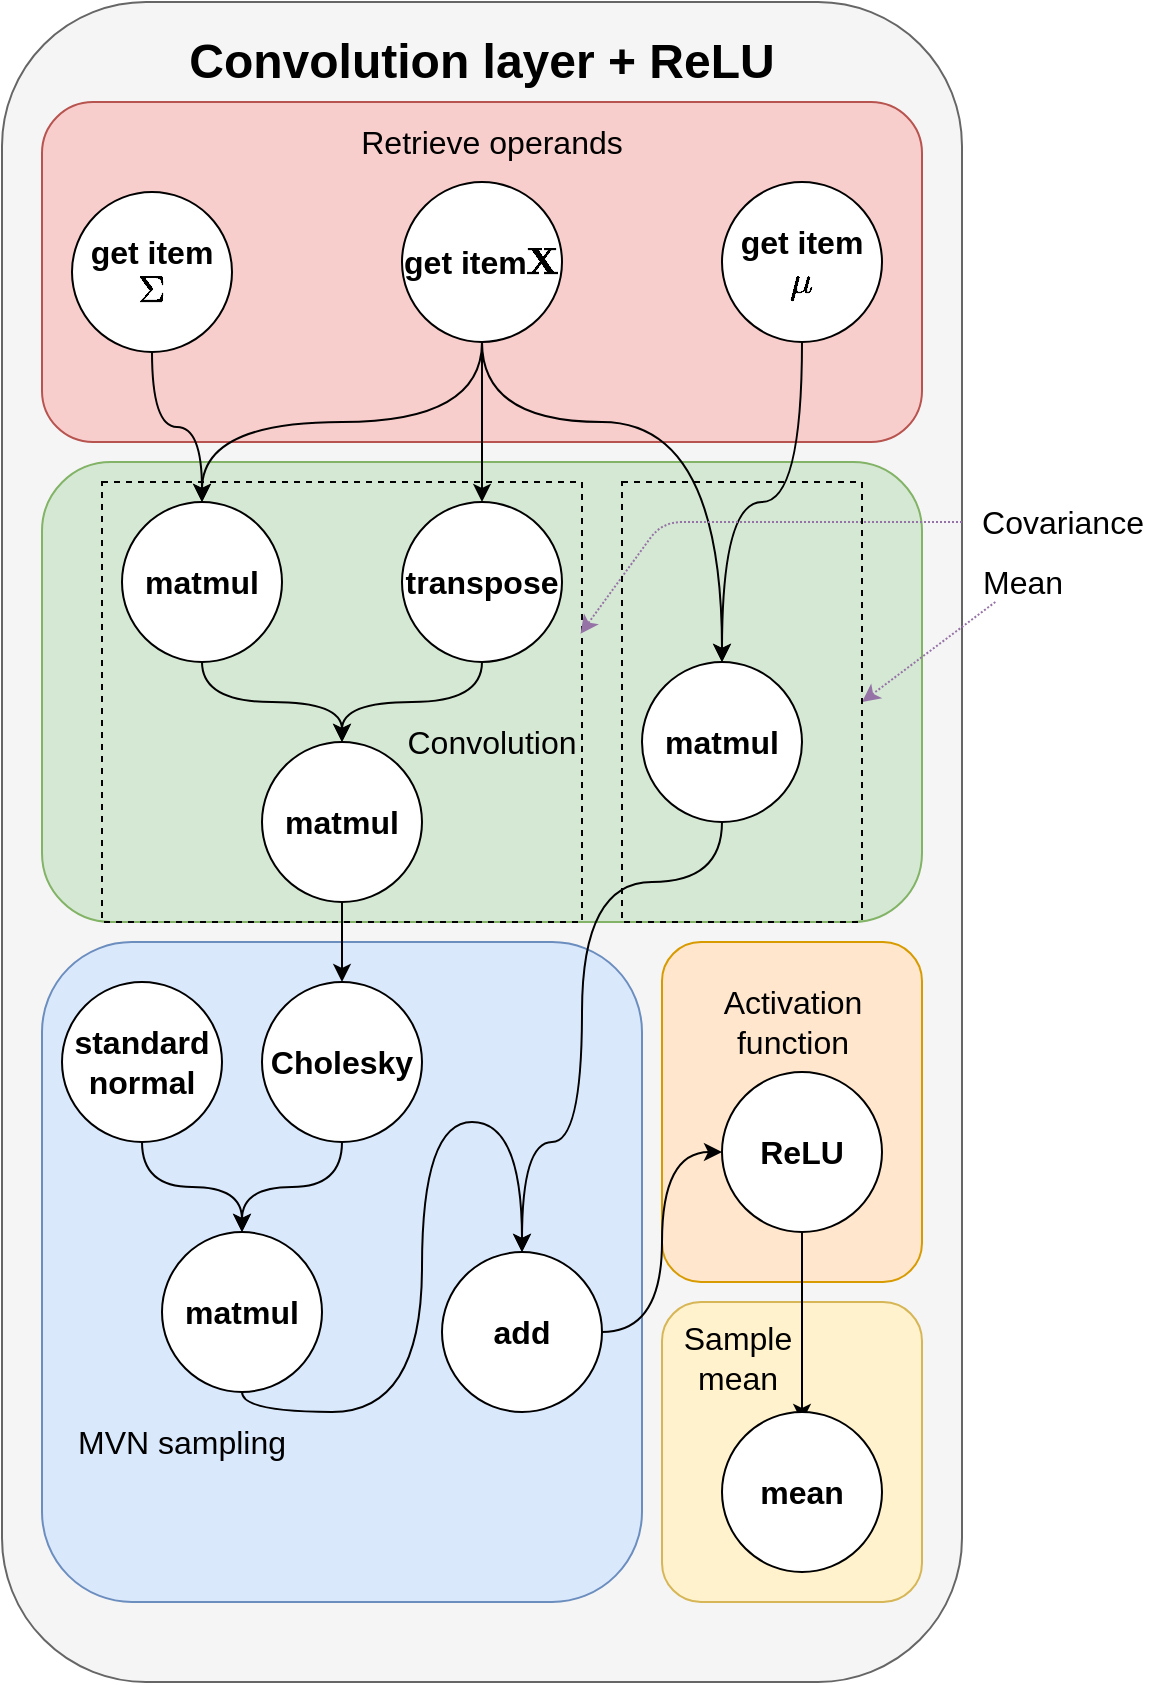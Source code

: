 <mxfile version="14.6.13" type="device"><diagram id="K1rhxBjO9J5RuhcNXmi7" name="Page-1"><mxGraphModel dx="2370" dy="1210" grid="1" gridSize="10" guides="1" tooltips="1" connect="1" arrows="1" fold="1" page="1" pageScale="1" pageWidth="850" pageHeight="1100" math="1" shadow="0"><root><mxCell id="0"/><mxCell id="1" parent="0"/><mxCell id="BGlTvo2ukTHLplxOL-Yx-60" value="" style="rounded=1;whiteSpace=wrap;html=1;fillColor=#f5f5f5;strokeColor=#666666;fontColor=#333333;" vertex="1" parent="1"><mxGeometry x="40" y="10" width="480" height="840" as="geometry"/></mxCell><mxCell id="BGlTvo2ukTHLplxOL-Yx-35" value="" style="rounded=1;whiteSpace=wrap;html=1;strokeColor=#82b366;fillColor=#d5e8d4;" vertex="1" parent="1"><mxGeometry x="60" y="240" width="440" height="230" as="geometry"/></mxCell><mxCell id="BGlTvo2ukTHLplxOL-Yx-47" value="" style="rounded=0;whiteSpace=wrap;html=1;fillColor=none;dashed=1;" vertex="1" parent="1"><mxGeometry x="90" y="250" width="240" height="220" as="geometry"/></mxCell><mxCell id="BGlTvo2ukTHLplxOL-Yx-39" value="" style="rounded=1;whiteSpace=wrap;html=1;strokeColor=#6c8ebf;fillColor=#dae8fc;" vertex="1" parent="1"><mxGeometry x="60" y="480" width="300" height="330" as="geometry"/></mxCell><mxCell id="BGlTvo2ukTHLplxOL-Yx-41" value="" style="rounded=1;whiteSpace=wrap;html=1;fillColor=#ffe6cc;strokeColor=#d79b00;" vertex="1" parent="1"><mxGeometry x="370" y="480" width="130" height="170" as="geometry"/></mxCell><mxCell id="BGlTvo2ukTHLplxOL-Yx-43" value="" style="rounded=1;whiteSpace=wrap;html=1;fillColor=#fff2cc;strokeColor=#d6b656;" vertex="1" parent="1"><mxGeometry x="370" y="660" width="130" height="150" as="geometry"/></mxCell><mxCell id="BGlTvo2ukTHLplxOL-Yx-37" value="" style="rounded=1;whiteSpace=wrap;html=1;fillColor=#f8cecc;strokeColor=#b85450;" vertex="1" parent="1"><mxGeometry x="60" y="60" width="440" height="170" as="geometry"/></mxCell><mxCell id="BGlTvo2ukTHLplxOL-Yx-3" value="" style="edgeStyle=orthogonalEdgeStyle;rounded=0;orthogonalLoop=1;jettySize=auto;html=1;curved=1;" edge="1" parent="1" source="BGlTvo2ukTHLplxOL-Yx-1" target="BGlTvo2ukTHLplxOL-Yx-2"><mxGeometry relative="1" as="geometry"/></mxCell><mxCell id="BGlTvo2ukTHLplxOL-Yx-1" value="&lt;font style=&quot;font-size: 16px&quot;&gt;&lt;b&gt;matmul&lt;/b&gt;&lt;/font&gt;" style="ellipse;whiteSpace=wrap;html=1;aspect=fixed;" vertex="1" parent="1"><mxGeometry x="100" y="260" width="80" height="80" as="geometry"/></mxCell><mxCell id="BGlTvo2ukTHLplxOL-Yx-19" style="edgeStyle=orthogonalEdgeStyle;curved=1;rounded=0;orthogonalLoop=1;jettySize=auto;html=1;exitX=0.5;exitY=1;exitDx=0;exitDy=0;" edge="1" parent="1" source="BGlTvo2ukTHLplxOL-Yx-2" target="BGlTvo2ukTHLplxOL-Yx-18"><mxGeometry relative="1" as="geometry"/></mxCell><mxCell id="BGlTvo2ukTHLplxOL-Yx-2" value="&lt;font style=&quot;font-size: 16px&quot;&gt;&lt;b&gt;matmul&lt;/b&gt;&lt;/font&gt;" style="ellipse;whiteSpace=wrap;html=1;aspect=fixed;" vertex="1" parent="1"><mxGeometry x="170" y="380" width="80" height="80" as="geometry"/></mxCell><mxCell id="BGlTvo2ukTHLplxOL-Yx-5" style="edgeStyle=orthogonalEdgeStyle;curved=1;rounded=0;orthogonalLoop=1;jettySize=auto;html=1;exitX=0.5;exitY=1;exitDx=0;exitDy=0;" edge="1" parent="1" source="BGlTvo2ukTHLplxOL-Yx-4" target="BGlTvo2ukTHLplxOL-Yx-2"><mxGeometry relative="1" as="geometry"/></mxCell><mxCell id="BGlTvo2ukTHLplxOL-Yx-4" value="&lt;font style=&quot;font-size: 16px&quot;&gt;&lt;b&gt;transpose&lt;/b&gt;&lt;/font&gt;" style="ellipse;whiteSpace=wrap;html=1;aspect=fixed;" vertex="1" parent="1"><mxGeometry x="240" y="260" width="80" height="80" as="geometry"/></mxCell><mxCell id="BGlTvo2ukTHLplxOL-Yx-10" style="edgeStyle=orthogonalEdgeStyle;curved=1;rounded=0;orthogonalLoop=1;jettySize=auto;html=1;entryX=0.5;entryY=0;entryDx=0;entryDy=0;exitX=0.5;exitY=1;exitDx=0;exitDy=0;" edge="1" parent="1" source="BGlTvo2ukTHLplxOL-Yx-6" target="BGlTvo2ukTHLplxOL-Yx-1"><mxGeometry relative="1" as="geometry"/></mxCell><mxCell id="BGlTvo2ukTHLplxOL-Yx-12" style="edgeStyle=orthogonalEdgeStyle;curved=1;rounded=0;orthogonalLoop=1;jettySize=auto;html=1;" edge="1" parent="1" source="BGlTvo2ukTHLplxOL-Yx-6" target="BGlTvo2ukTHLplxOL-Yx-4"><mxGeometry relative="1" as="geometry"/></mxCell><mxCell id="BGlTvo2ukTHLplxOL-Yx-17" style="edgeStyle=orthogonalEdgeStyle;curved=1;rounded=0;orthogonalLoop=1;jettySize=auto;html=1;exitX=0.5;exitY=1;exitDx=0;exitDy=0;entryX=0.5;entryY=0;entryDx=0;entryDy=0;" edge="1" parent="1" source="BGlTvo2ukTHLplxOL-Yx-6" target="BGlTvo2ukTHLplxOL-Yx-16"><mxGeometry relative="1" as="geometry"><mxPoint x="280" y="190" as="sourcePoint"/><Array as="points"><mxPoint x="280" y="220"/><mxPoint x="400" y="220"/></Array></mxGeometry></mxCell><mxCell id="BGlTvo2ukTHLplxOL-Yx-6" value="&lt;div style=&quot;font-size: 16px&quot;&gt;&lt;font style=&quot;font-size: 16px&quot;&gt;&lt;b&gt;get item\(\mathbf{X}\)&lt;/b&gt;&lt;/font&gt;&lt;/div&gt;" style="ellipse;whiteSpace=wrap;html=1;aspect=fixed;" vertex="1" parent="1"><mxGeometry x="240" y="100" width="80" height="80" as="geometry"/></mxCell><mxCell id="BGlTvo2ukTHLplxOL-Yx-9" style="edgeStyle=orthogonalEdgeStyle;curved=1;rounded=0;orthogonalLoop=1;jettySize=auto;html=1;" edge="1" parent="1" source="BGlTvo2ukTHLplxOL-Yx-7" target="BGlTvo2ukTHLplxOL-Yx-1"><mxGeometry relative="1" as="geometry"/></mxCell><mxCell id="BGlTvo2ukTHLplxOL-Yx-7" value="&lt;font style=&quot;font-size: 16px&quot;&gt;&lt;b&gt;get item&lt;/b&gt; \(\Sigma\)&lt;/font&gt;" style="ellipse;whiteSpace=wrap;html=1;aspect=fixed;" vertex="1" parent="1"><mxGeometry x="75" y="105" width="80" height="80" as="geometry"/></mxCell><mxCell id="BGlTvo2ukTHLplxOL-Yx-46" style="edgeStyle=orthogonalEdgeStyle;curved=1;rounded=0;orthogonalLoop=1;jettySize=auto;html=1;exitX=0.5;exitY=1;exitDx=0;exitDy=0;entryX=0.5;entryY=0;entryDx=0;entryDy=0;" edge="1" parent="1" source="BGlTvo2ukTHLplxOL-Yx-8" target="BGlTvo2ukTHLplxOL-Yx-16"><mxGeometry relative="1" as="geometry"/></mxCell><mxCell id="BGlTvo2ukTHLplxOL-Yx-8" value="&lt;div&gt;&lt;font style=&quot;font-size: 16px&quot;&gt;&lt;b&gt;get item&lt;/b&gt;&lt;/font&gt;&lt;/div&gt;&lt;div&gt;&lt;font style=&quot;font-size: 16px&quot;&gt; \(\mu\)&lt;/font&gt;&lt;/div&gt;" style="ellipse;whiteSpace=wrap;html=1;aspect=fixed;" vertex="1" parent="1"><mxGeometry x="400" y="100" width="80" height="80" as="geometry"/></mxCell><mxCell id="BGlTvo2ukTHLplxOL-Yx-27" style="edgeStyle=orthogonalEdgeStyle;curved=1;rounded=0;orthogonalLoop=1;jettySize=auto;html=1;exitX=0.5;exitY=1;exitDx=0;exitDy=0;entryX=0.5;entryY=0;entryDx=0;entryDy=0;" edge="1" parent="1" source="BGlTvo2ukTHLplxOL-Yx-16" target="BGlTvo2ukTHLplxOL-Yx-24"><mxGeometry relative="1" as="geometry"><mxPoint x="320" y="820" as="targetPoint"/><Array as="points"><mxPoint x="400" y="450"/><mxPoint x="330" y="450"/><mxPoint x="330" y="580"/><mxPoint x="300" y="580"/></Array></mxGeometry></mxCell><mxCell id="BGlTvo2ukTHLplxOL-Yx-16" value="&lt;font style=&quot;font-size: 16px&quot;&gt;&lt;b&gt;matmul&lt;/b&gt;&lt;/font&gt;" style="ellipse;whiteSpace=wrap;html=1;aspect=fixed;" vertex="1" parent="1"><mxGeometry x="360" y="340" width="80" height="80" as="geometry"/></mxCell><mxCell id="BGlTvo2ukTHLplxOL-Yx-22" style="edgeStyle=orthogonalEdgeStyle;curved=1;rounded=0;orthogonalLoop=1;jettySize=auto;html=1;exitX=0.5;exitY=1;exitDx=0;exitDy=0;" edge="1" parent="1" source="BGlTvo2ukTHLplxOL-Yx-18" target="BGlTvo2ukTHLplxOL-Yx-21"><mxGeometry relative="1" as="geometry"/></mxCell><mxCell id="BGlTvo2ukTHLplxOL-Yx-18" value="&lt;div style=&quot;font-size: 16px&quot;&gt;&lt;font style=&quot;font-size: 16px&quot;&gt;&lt;b&gt;Cholesky&lt;/b&gt;&lt;/font&gt;&lt;/div&gt;" style="ellipse;whiteSpace=wrap;html=1;aspect=fixed;" vertex="1" parent="1"><mxGeometry x="170" y="500" width="80" height="80" as="geometry"/></mxCell><mxCell id="BGlTvo2ukTHLplxOL-Yx-23" style="edgeStyle=orthogonalEdgeStyle;curved=1;rounded=0;orthogonalLoop=1;jettySize=auto;html=1;exitX=0.5;exitY=1;exitDx=0;exitDy=0;entryX=0.5;entryY=0;entryDx=0;entryDy=0;" edge="1" parent="1" source="BGlTvo2ukTHLplxOL-Yx-20" target="BGlTvo2ukTHLplxOL-Yx-21"><mxGeometry relative="1" as="geometry"/></mxCell><mxCell id="BGlTvo2ukTHLplxOL-Yx-20" value="&lt;div style=&quot;font-size: 16px&quot;&gt;&lt;font style=&quot;font-size: 16px&quot;&gt;&lt;b&gt;standard&lt;/b&gt;&lt;/font&gt;&lt;/div&gt;&lt;div style=&quot;font-size: 16px&quot;&gt;&lt;font style=&quot;font-size: 16px&quot;&gt;&lt;b&gt;normal&lt;br&gt;&lt;/b&gt;&lt;/font&gt;&lt;/div&gt;" style="ellipse;whiteSpace=wrap;html=1;aspect=fixed;" vertex="1" parent="1"><mxGeometry x="70" y="500" width="80" height="80" as="geometry"/></mxCell><mxCell id="BGlTvo2ukTHLplxOL-Yx-56" style="edgeStyle=orthogonalEdgeStyle;curved=1;rounded=0;jumpStyle=arc;orthogonalLoop=1;jettySize=auto;html=1;exitX=0.5;exitY=1;exitDx=0;exitDy=0;entryX=0.5;entryY=0;entryDx=0;entryDy=0;" edge="1" parent="1" source="BGlTvo2ukTHLplxOL-Yx-21" target="BGlTvo2ukTHLplxOL-Yx-24"><mxGeometry relative="1" as="geometry"><mxPoint x="300" y="630.0" as="targetPoint"/><Array as="points"><mxPoint x="160" y="715"/><mxPoint x="250" y="715"/><mxPoint x="250" y="570"/><mxPoint x="300" y="570"/></Array></mxGeometry></mxCell><mxCell id="BGlTvo2ukTHLplxOL-Yx-21" value="&lt;font style=&quot;font-size: 16px&quot;&gt;&lt;b&gt;matmul&lt;/b&gt;&lt;/font&gt;" style="ellipse;whiteSpace=wrap;html=1;aspect=fixed;" vertex="1" parent="1"><mxGeometry x="120" y="625" width="80" height="80" as="geometry"/></mxCell><mxCell id="BGlTvo2ukTHLplxOL-Yx-28" style="edgeStyle=orthogonalEdgeStyle;curved=1;rounded=0;orthogonalLoop=1;jettySize=auto;html=1;exitX=1;exitY=0.5;exitDx=0;exitDy=0;entryX=0;entryY=0.5;entryDx=0;entryDy=0;" edge="1" parent="1" source="BGlTvo2ukTHLplxOL-Yx-24" target="BGlTvo2ukTHLplxOL-Yx-25"><mxGeometry relative="1" as="geometry"/></mxCell><mxCell id="BGlTvo2ukTHLplxOL-Yx-24" value="&lt;font style=&quot;font-size: 16px&quot;&gt;&lt;b&gt;add&lt;/b&gt;&lt;/font&gt;" style="ellipse;whiteSpace=wrap;html=1;aspect=fixed;" vertex="1" parent="1"><mxGeometry x="260" y="635" width="80" height="80" as="geometry"/></mxCell><mxCell id="BGlTvo2ukTHLplxOL-Yx-30" style="edgeStyle=orthogonalEdgeStyle;curved=1;rounded=0;orthogonalLoop=1;jettySize=auto;html=1;exitX=0.5;exitY=1;exitDx=0;exitDy=0;" edge="1" parent="1" source="BGlTvo2ukTHLplxOL-Yx-25"><mxGeometry relative="1" as="geometry"><mxPoint x="440" y="630" as="sourcePoint"/><mxPoint x="440" y="720" as="targetPoint"/></mxGeometry></mxCell><mxCell id="BGlTvo2ukTHLplxOL-Yx-25" value="&lt;font style=&quot;font-size: 16px&quot;&gt;&lt;b&gt;ReLU&lt;/b&gt;&lt;/font&gt;" style="ellipse;whiteSpace=wrap;html=1;aspect=fixed;" vertex="1" parent="1"><mxGeometry x="400" y="545" width="80" height="80" as="geometry"/></mxCell><mxCell id="BGlTvo2ukTHLplxOL-Yx-29" value="&lt;font style=&quot;font-size: 16px&quot;&gt;&lt;b&gt;mean&lt;/b&gt;&lt;/font&gt;" style="ellipse;whiteSpace=wrap;html=1;aspect=fixed;" vertex="1" parent="1"><mxGeometry x="400" y="715" width="80" height="80" as="geometry"/></mxCell><mxCell id="BGlTvo2ukTHLplxOL-Yx-36" value="&lt;font style=&quot;font-size: 16px&quot;&gt;Convolution&lt;/font&gt;" style="text;html=1;strokeColor=none;fillColor=none;align=center;verticalAlign=middle;whiteSpace=wrap;rounded=0;" vertex="1" parent="1"><mxGeometry x="245" y="370" width="80" height="20" as="geometry"/></mxCell><mxCell id="BGlTvo2ukTHLplxOL-Yx-38" value="&lt;font style=&quot;font-size: 16px&quot;&gt;Retrieve operands&lt;/font&gt;" style="text;html=1;strokeColor=none;fillColor=none;align=center;verticalAlign=middle;whiteSpace=wrap;rounded=0;" vertex="1" parent="1"><mxGeometry x="210" y="60" width="150" height="40" as="geometry"/></mxCell><mxCell id="BGlTvo2ukTHLplxOL-Yx-40" value="&lt;font style=&quot;font-size: 16px&quot;&gt;MVN sampling&lt;/font&gt;" style="text;html=1;strokeColor=none;fillColor=none;align=center;verticalAlign=middle;whiteSpace=wrap;rounded=0;" vertex="1" parent="1"><mxGeometry x="75" y="720" width="110" height="20" as="geometry"/></mxCell><mxCell id="BGlTvo2ukTHLplxOL-Yx-42" value="&lt;font style=&quot;font-size: 16px&quot;&gt;Activation function&lt;/font&gt;" style="text;html=1;strokeColor=none;fillColor=none;align=center;verticalAlign=middle;whiteSpace=wrap;rounded=0;" vertex="1" parent="1"><mxGeometry x="377.5" y="510" width="115" height="20" as="geometry"/></mxCell><mxCell id="BGlTvo2ukTHLplxOL-Yx-44" value="&lt;font style=&quot;font-size: 16px&quot;&gt;Sample mean&lt;/font&gt;" style="text;html=1;strokeColor=none;fillColor=none;align=center;verticalAlign=middle;whiteSpace=wrap;rounded=0;" vertex="1" parent="1"><mxGeometry x="363" y="678" width="90" height="20" as="geometry"/></mxCell><mxCell id="BGlTvo2ukTHLplxOL-Yx-49" value="" style="endArrow=classic;html=1;entryX=1;entryY=0.5;entryDx=0;entryDy=0;dashed=1;dashPattern=1 1;fillColor=#e1d5e7;strokeColor=#9673a6;" edge="1" parent="1" source="BGlTvo2ukTHLplxOL-Yx-54" target="BGlTvo2ukTHLplxOL-Yx-48"><mxGeometry width="50" height="50" relative="1" as="geometry"><mxPoint x="520" y="360" as="sourcePoint"/><mxPoint x="680" y="310" as="targetPoint"/></mxGeometry></mxCell><mxCell id="BGlTvo2ukTHLplxOL-Yx-50" value="" style="endArrow=classic;html=1;entryX=0.997;entryY=0.345;entryDx=0;entryDy=0;entryPerimeter=0;jumpStyle=arc;dashed=1;dashPattern=1 1;fillColor=#e1d5e7;strokeColor=#9673a6;" edge="1" parent="1" source="BGlTvo2ukTHLplxOL-Yx-51" target="BGlTvo2ukTHLplxOL-Yx-47"><mxGeometry width="50" height="50" relative="1" as="geometry"><mxPoint x="520" y="290" as="sourcePoint"/><mxPoint x="620" y="270" as="targetPoint"/><Array as="points"><mxPoint x="440" y="270"/><mxPoint x="370" y="270"/></Array></mxGeometry></mxCell><mxCell id="BGlTvo2ukTHLplxOL-Yx-51" value="&lt;font style=&quot;font-size: 16px&quot;&gt;Covariance&lt;/font&gt;" style="text;html=1;align=center;verticalAlign=middle;resizable=0;points=[];autosize=1;strokeColor=none;" vertex="1" parent="1"><mxGeometry x="520" y="260" width="100" height="20" as="geometry"/></mxCell><mxCell id="BGlTvo2ukTHLplxOL-Yx-54" value="&lt;font style=&quot;font-size: 16px&quot;&gt;Mean&lt;/font&gt;" style="text;html=1;align=center;verticalAlign=middle;resizable=0;points=[];autosize=1;strokeColor=none;" vertex="1" parent="1"><mxGeometry x="520" y="290" width="60" height="20" as="geometry"/></mxCell><mxCell id="BGlTvo2ukTHLplxOL-Yx-48" value="" style="rounded=0;whiteSpace=wrap;html=1;fillColor=none;dashed=1;" vertex="1" parent="1"><mxGeometry x="350" y="250" width="120" height="220" as="geometry"/></mxCell><mxCell id="BGlTvo2ukTHLplxOL-Yx-62" value="&lt;h1&gt;Convolution layer + ReLU&lt;/h1&gt;" style="text;html=1;strokeColor=none;fillColor=none;align=center;verticalAlign=middle;whiteSpace=wrap;rounded=0;dashed=1;" vertex="1" parent="1"><mxGeometry x="120" y="30" width="320" height="20" as="geometry"/></mxCell></root></mxGraphModel></diagram></mxfile>